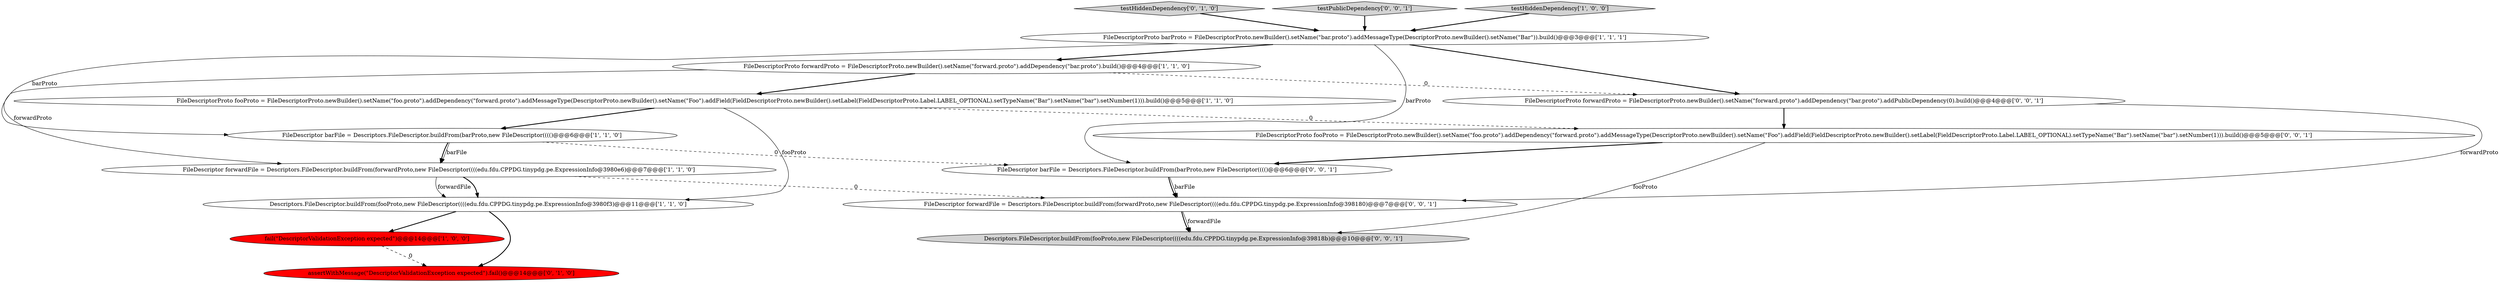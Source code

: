 digraph {
7 [style = filled, label = "FileDescriptor forwardFile = Descriptors.FileDescriptor.buildFrom(forwardProto,new FileDescriptor((((edu.fdu.CPPDG.tinypdg.pe.ExpressionInfo@3980e6)@@@7@@@['1', '1', '0']", fillcolor = white, shape = ellipse image = "AAA0AAABBB1BBB"];
1 [style = filled, label = "FileDescriptorProto fooProto = FileDescriptorProto.newBuilder().setName(\"foo.proto\").addDependency(\"forward.proto\").addMessageType(DescriptorProto.newBuilder().setName(\"Foo\").addField(FieldDescriptorProto.newBuilder().setLabel(FieldDescriptorProto.Label.LABEL_OPTIONAL).setTypeName(\"Bar\").setName(\"bar\").setNumber(1))).build()@@@5@@@['1', '1', '0']", fillcolor = white, shape = ellipse image = "AAA0AAABBB1BBB"];
8 [style = filled, label = "testHiddenDependency['0', '1', '0']", fillcolor = lightgray, shape = diamond image = "AAA0AAABBB2BBB"];
4 [style = filled, label = "FileDescriptor barFile = Descriptors.FileDescriptor.buildFrom(barProto,new FileDescriptor(((()@@@6@@@['1', '1', '0']", fillcolor = white, shape = ellipse image = "AAA0AAABBB1BBB"];
9 [style = filled, label = "assertWithMessage(\"DescriptorValidationException expected\").fail()@@@14@@@['0', '1', '0']", fillcolor = red, shape = ellipse image = "AAA1AAABBB2BBB"];
5 [style = filled, label = "FileDescriptorProto forwardProto = FileDescriptorProto.newBuilder().setName(\"forward.proto\").addDependency(\"bar.proto\").build()@@@4@@@['1', '1', '0']", fillcolor = white, shape = ellipse image = "AAA0AAABBB1BBB"];
12 [style = filled, label = "FileDescriptor forwardFile = Descriptors.FileDescriptor.buildFrom(forwardProto,new FileDescriptor((((edu.fdu.CPPDG.tinypdg.pe.ExpressionInfo@398180)@@@7@@@['0', '0', '1']", fillcolor = white, shape = ellipse image = "AAA0AAABBB3BBB"];
6 [style = filled, label = "Descriptors.FileDescriptor.buildFrom(fooProto,new FileDescriptor((((edu.fdu.CPPDG.tinypdg.pe.ExpressionInfo@3980f3)@@@11@@@['1', '1', '0']", fillcolor = white, shape = ellipse image = "AAA0AAABBB1BBB"];
11 [style = filled, label = "FileDescriptor barFile = Descriptors.FileDescriptor.buildFrom(barProto,new FileDescriptor(((()@@@6@@@['0', '0', '1']", fillcolor = white, shape = ellipse image = "AAA0AAABBB3BBB"];
13 [style = filled, label = "testPublicDependency['0', '0', '1']", fillcolor = lightgray, shape = diamond image = "AAA0AAABBB3BBB"];
15 [style = filled, label = "FileDescriptorProto fooProto = FileDescriptorProto.newBuilder().setName(\"foo.proto\").addDependency(\"forward.proto\").addMessageType(DescriptorProto.newBuilder().setName(\"Foo\").addField(FieldDescriptorProto.newBuilder().setLabel(FieldDescriptorProto.Label.LABEL_OPTIONAL).setTypeName(\"Bar\").setName(\"bar\").setNumber(1))).build()@@@5@@@['0', '0', '1']", fillcolor = white, shape = ellipse image = "AAA0AAABBB3BBB"];
14 [style = filled, label = "Descriptors.FileDescriptor.buildFrom(fooProto,new FileDescriptor((((edu.fdu.CPPDG.tinypdg.pe.ExpressionInfo@39818b)@@@10@@@['0', '0', '1']", fillcolor = lightgray, shape = ellipse image = "AAA0AAABBB3BBB"];
0 [style = filled, label = "testHiddenDependency['1', '0', '0']", fillcolor = lightgray, shape = diamond image = "AAA0AAABBB1BBB"];
2 [style = filled, label = "fail(\"DescriptorValidationException expected\")@@@14@@@['1', '0', '0']", fillcolor = red, shape = ellipse image = "AAA1AAABBB1BBB"];
3 [style = filled, label = "FileDescriptorProto barProto = FileDescriptorProto.newBuilder().setName(\"bar.proto\").addMessageType(DescriptorProto.newBuilder().setName(\"Bar\")).build()@@@3@@@['1', '1', '1']", fillcolor = white, shape = ellipse image = "AAA0AAABBB1BBB"];
10 [style = filled, label = "FileDescriptorProto forwardProto = FileDescriptorProto.newBuilder().setName(\"forward.proto\").addDependency(\"bar.proto\").addPublicDependency(0).build()@@@4@@@['0', '0', '1']", fillcolor = white, shape = ellipse image = "AAA0AAABBB3BBB"];
0->3 [style = bold, label=""];
10->12 [style = solid, label="forwardProto"];
1->4 [style = bold, label=""];
10->15 [style = bold, label=""];
1->15 [style = dashed, label="0"];
8->3 [style = bold, label=""];
15->14 [style = solid, label="fooProto"];
11->12 [style = bold, label=""];
3->11 [style = solid, label="barProto"];
5->7 [style = solid, label="forwardProto"];
4->7 [style = bold, label=""];
4->7 [style = solid, label="barFile"];
6->2 [style = bold, label=""];
3->10 [style = bold, label=""];
5->1 [style = bold, label=""];
3->4 [style = solid, label="barProto"];
3->5 [style = bold, label=""];
15->11 [style = bold, label=""];
13->3 [style = bold, label=""];
5->10 [style = dashed, label="0"];
1->6 [style = solid, label="fooProto"];
2->9 [style = dashed, label="0"];
7->6 [style = bold, label=""];
12->14 [style = bold, label=""];
7->12 [style = dashed, label="0"];
11->12 [style = solid, label="barFile"];
4->11 [style = dashed, label="0"];
6->9 [style = bold, label=""];
12->14 [style = solid, label="forwardFile"];
7->6 [style = solid, label="forwardFile"];
}
